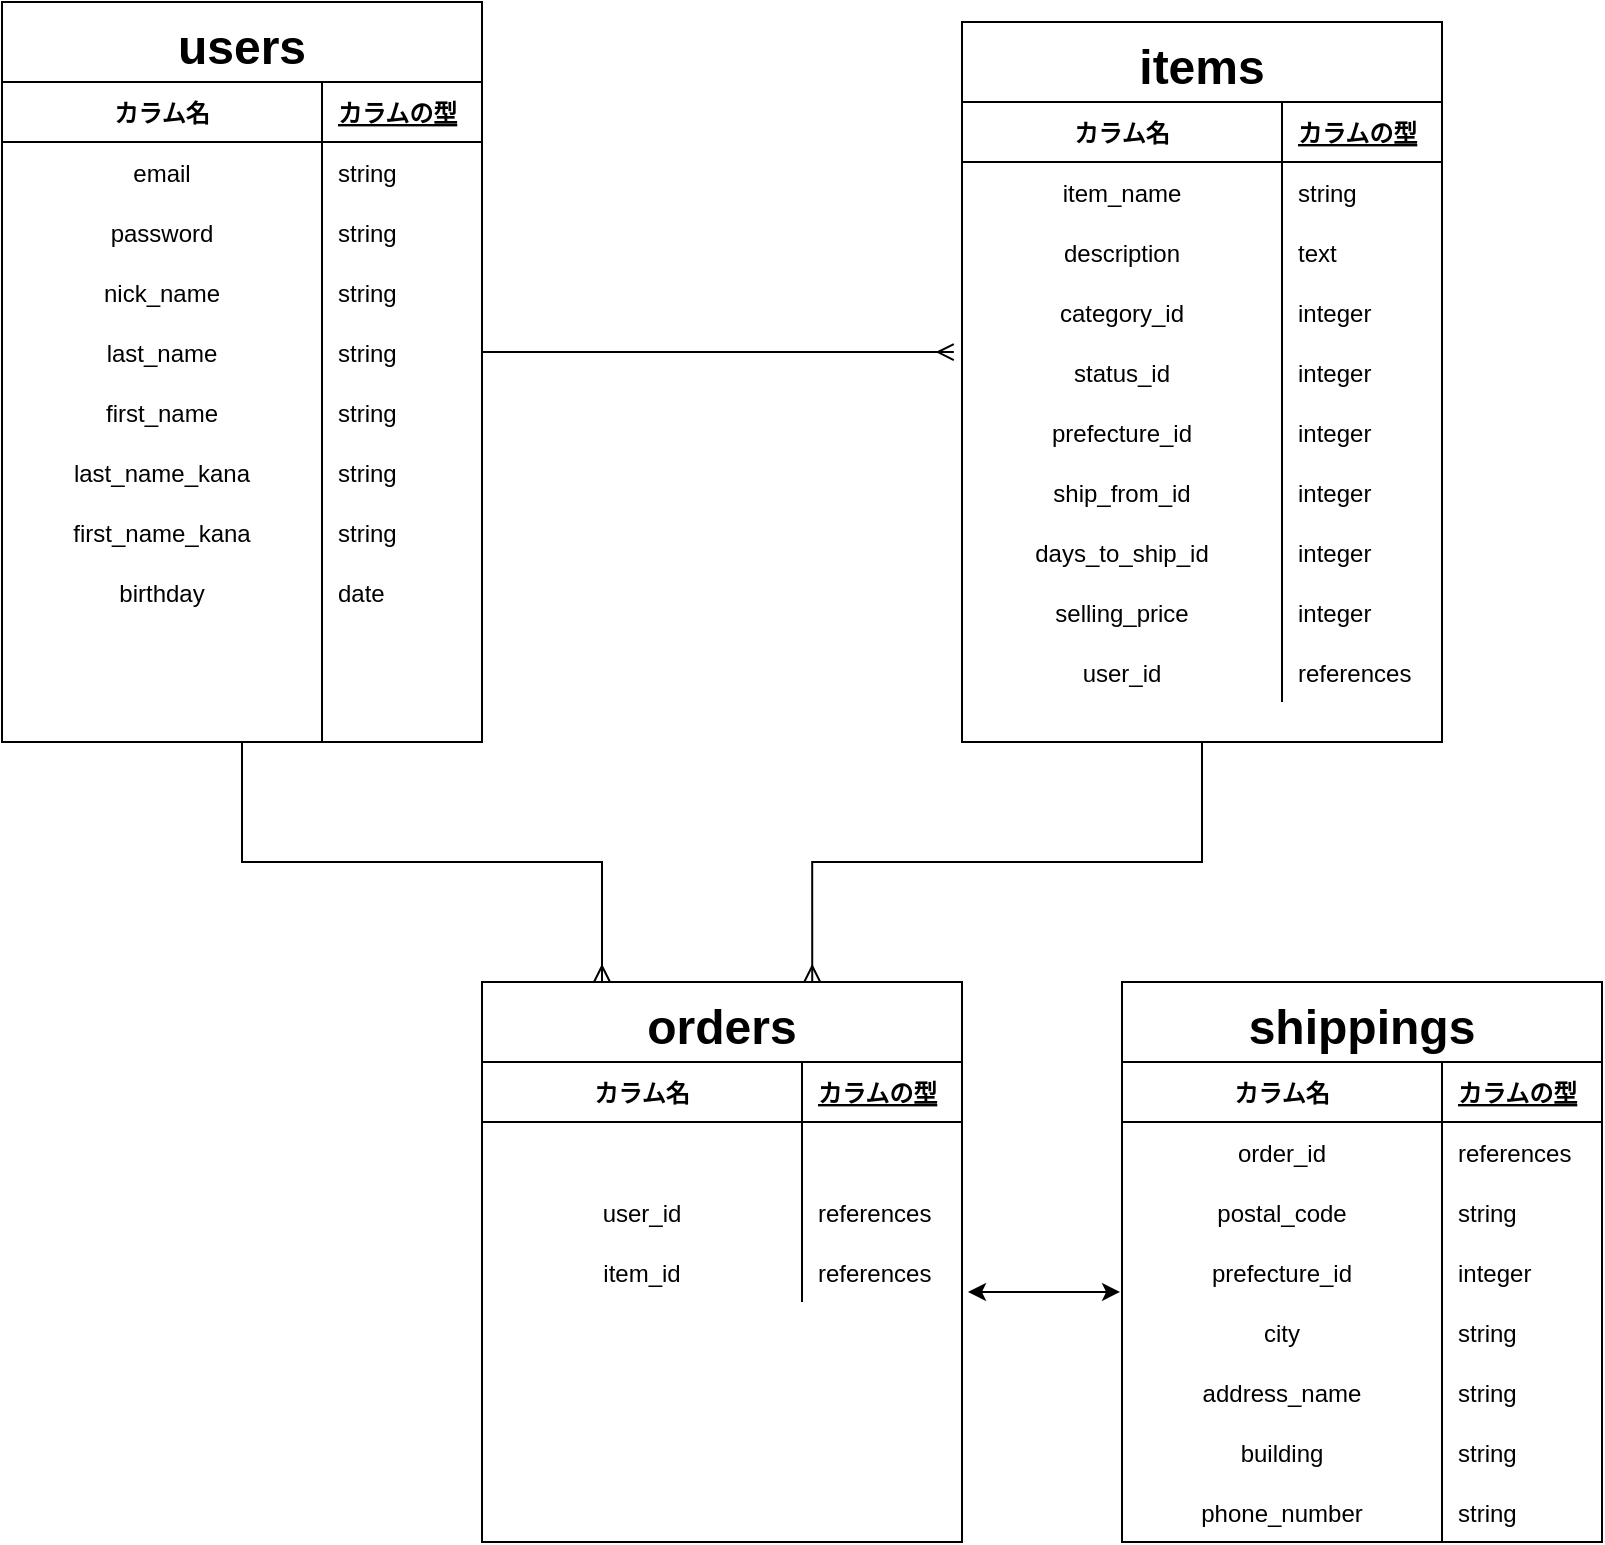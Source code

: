 <mxfile>
    <diagram id="4H3-yCGrVs2Pjbda1haj" name="ページ1">
        <mxGraphModel dx="1041" dy="475" grid="1" gridSize="10" guides="1" tooltips="1" connect="1" arrows="1" fold="1" page="1" pageScale="1" pageWidth="827" pageHeight="1169" math="0" shadow="0">
            <root>
                <mxCell id="0"/>
                <mxCell id="1" parent="0"/>
                <mxCell id="O8TZb7azCqo_9Y2NurCA-126" style="edgeStyle=orthogonalEdgeStyle;rounded=0;orthogonalLoop=1;jettySize=auto;html=1;entryX=0.25;entryY=0;entryDx=0;entryDy=0;startArrow=none;startFill=0;endArrow=ERmany;endFill=0;fontSize=24;" edge="1" parent="1" source="2" target="41">
                    <mxGeometry relative="1" as="geometry"/>
                </mxCell>
                <mxCell id="2" value="users" style="shape=table;startSize=40;container=1;collapsible=1;childLayout=tableLayout;fixedRows=1;rowLines=0;fontStyle=1;align=center;resizeLast=1;fontSize=24;" vertex="1" parent="1">
                    <mxGeometry x="-800" y="30" width="240" height="370" as="geometry"/>
                </mxCell>
                <mxCell id="3" value="" style="shape=partialRectangle;collapsible=0;dropTarget=0;pointerEvents=0;fillColor=none;top=0;left=0;bottom=1;right=0;points=[[0,0.5],[1,0.5]];portConstraint=eastwest;" vertex="1" parent="2">
                    <mxGeometry y="40" width="240" height="30" as="geometry"/>
                </mxCell>
                <mxCell id="4" value="カラム名" style="shape=partialRectangle;connectable=0;fillColor=none;top=0;left=0;bottom=0;right=0;fontStyle=1;overflow=hidden;" vertex="1" parent="3">
                    <mxGeometry width="160" height="30" as="geometry"/>
                </mxCell>
                <mxCell id="5" value="カラムの型" style="shape=partialRectangle;connectable=0;fillColor=none;top=0;left=0;bottom=0;right=0;align=left;spacingLeft=6;fontStyle=5;overflow=hidden;" vertex="1" parent="3">
                    <mxGeometry x="160" width="80" height="30" as="geometry"/>
                </mxCell>
                <mxCell id="6" value="" style="shape=partialRectangle;collapsible=0;dropTarget=0;pointerEvents=0;fillColor=none;top=0;left=0;bottom=0;right=0;points=[[0,0.5],[1,0.5]];portConstraint=eastwest;" vertex="1" parent="2">
                    <mxGeometry y="70" width="240" height="30" as="geometry"/>
                </mxCell>
                <mxCell id="7" value="email" style="shape=partialRectangle;connectable=0;fillColor=none;top=0;left=0;bottom=0;right=0;editable=1;overflow=hidden;" vertex="1" parent="6">
                    <mxGeometry width="160" height="30" as="geometry"/>
                </mxCell>
                <mxCell id="8" value="string" style="shape=partialRectangle;connectable=0;fillColor=none;top=0;left=0;bottom=0;right=0;align=left;spacingLeft=6;overflow=hidden;" vertex="1" parent="6">
                    <mxGeometry x="160" width="80" height="30" as="geometry"/>
                </mxCell>
                <mxCell id="9" value="" style="shape=partialRectangle;collapsible=0;dropTarget=0;pointerEvents=0;fillColor=none;top=0;left=0;bottom=0;right=0;points=[[0,0.5],[1,0.5]];portConstraint=eastwest;" vertex="1" parent="2">
                    <mxGeometry y="100" width="240" height="30" as="geometry"/>
                </mxCell>
                <mxCell id="10" value="password" style="shape=partialRectangle;connectable=0;fillColor=none;top=0;left=0;bottom=0;right=0;editable=1;overflow=hidden;" vertex="1" parent="9">
                    <mxGeometry width="160" height="30" as="geometry"/>
                </mxCell>
                <mxCell id="11" value="string" style="shape=partialRectangle;connectable=0;fillColor=none;top=0;left=0;bottom=0;right=0;align=left;spacingLeft=6;overflow=hidden;" vertex="1" parent="9">
                    <mxGeometry x="160" width="80" height="30" as="geometry"/>
                </mxCell>
                <mxCell id="12" value="" style="shape=partialRectangle;collapsible=0;dropTarget=0;pointerEvents=0;fillColor=none;top=0;left=0;bottom=0;right=0;points=[[0,0.5],[1,0.5]];portConstraint=eastwest;" vertex="1" parent="2">
                    <mxGeometry y="130" width="240" height="30" as="geometry"/>
                </mxCell>
                <mxCell id="13" value="nick_name" style="shape=partialRectangle;connectable=0;fillColor=none;top=0;left=0;bottom=0;right=0;editable=1;overflow=hidden;" vertex="1" parent="12">
                    <mxGeometry width="160" height="30" as="geometry"/>
                </mxCell>
                <mxCell id="14" value="string" style="shape=partialRectangle;connectable=0;fillColor=none;top=0;left=0;bottom=0;right=0;align=left;spacingLeft=6;overflow=hidden;" vertex="1" parent="12">
                    <mxGeometry x="160" width="80" height="30" as="geometry"/>
                </mxCell>
                <mxCell id="O8TZb7azCqo_9Y2NurCA-56" style="shape=partialRectangle;collapsible=0;dropTarget=0;pointerEvents=0;fillColor=none;top=0;left=0;bottom=0;right=0;points=[[0,0.5],[1,0.5]];portConstraint=eastwest;" vertex="1" parent="2">
                    <mxGeometry y="160" width="240" height="30" as="geometry"/>
                </mxCell>
                <mxCell id="O8TZb7azCqo_9Y2NurCA-57" value="last_name" style="shape=partialRectangle;connectable=0;fillColor=none;top=0;left=0;bottom=0;right=0;editable=1;overflow=hidden;" vertex="1" parent="O8TZb7azCqo_9Y2NurCA-56">
                    <mxGeometry width="160" height="30" as="geometry"/>
                </mxCell>
                <mxCell id="O8TZb7azCqo_9Y2NurCA-58" value="string" style="shape=partialRectangle;connectable=0;fillColor=none;top=0;left=0;bottom=0;right=0;align=left;spacingLeft=6;overflow=hidden;" vertex="1" parent="O8TZb7azCqo_9Y2NurCA-56">
                    <mxGeometry x="160" width="80" height="30" as="geometry"/>
                </mxCell>
                <mxCell id="O8TZb7azCqo_9Y2NurCA-68" style="shape=partialRectangle;collapsible=0;dropTarget=0;pointerEvents=0;fillColor=none;top=0;left=0;bottom=0;right=0;points=[[0,0.5],[1,0.5]];portConstraint=eastwest;" vertex="1" parent="2">
                    <mxGeometry y="190" width="240" height="30" as="geometry"/>
                </mxCell>
                <mxCell id="O8TZb7azCqo_9Y2NurCA-69" value="first_name" style="shape=partialRectangle;connectable=0;fillColor=none;top=0;left=0;bottom=0;right=0;editable=1;overflow=hidden;" vertex="1" parent="O8TZb7azCqo_9Y2NurCA-68">
                    <mxGeometry width="160" height="30" as="geometry"/>
                </mxCell>
                <mxCell id="O8TZb7azCqo_9Y2NurCA-70" value="string" style="shape=partialRectangle;connectable=0;fillColor=none;top=0;left=0;bottom=0;right=0;align=left;spacingLeft=6;overflow=hidden;" vertex="1" parent="O8TZb7azCqo_9Y2NurCA-68">
                    <mxGeometry x="160" width="80" height="30" as="geometry"/>
                </mxCell>
                <mxCell id="O8TZb7azCqo_9Y2NurCA-65" style="shape=partialRectangle;collapsible=0;dropTarget=0;pointerEvents=0;fillColor=none;top=0;left=0;bottom=0;right=0;points=[[0,0.5],[1,0.5]];portConstraint=eastwest;" vertex="1" parent="2">
                    <mxGeometry y="220" width="240" height="30" as="geometry"/>
                </mxCell>
                <mxCell id="O8TZb7azCqo_9Y2NurCA-66" value="last_name_kana" style="shape=partialRectangle;connectable=0;fillColor=none;top=0;left=0;bottom=0;right=0;editable=1;overflow=hidden;" vertex="1" parent="O8TZb7azCqo_9Y2NurCA-65">
                    <mxGeometry width="160" height="30" as="geometry"/>
                </mxCell>
                <mxCell id="O8TZb7azCqo_9Y2NurCA-67" value="string" style="shape=partialRectangle;connectable=0;fillColor=none;top=0;left=0;bottom=0;right=0;align=left;spacingLeft=6;overflow=hidden;" vertex="1" parent="O8TZb7azCqo_9Y2NurCA-65">
                    <mxGeometry x="160" width="80" height="30" as="geometry"/>
                </mxCell>
                <mxCell id="O8TZb7azCqo_9Y2NurCA-62" style="shape=partialRectangle;collapsible=0;dropTarget=0;pointerEvents=0;fillColor=none;top=0;left=0;bottom=0;right=0;points=[[0,0.5],[1,0.5]];portConstraint=eastwest;" vertex="1" parent="2">
                    <mxGeometry y="250" width="240" height="30" as="geometry"/>
                </mxCell>
                <mxCell id="O8TZb7azCqo_9Y2NurCA-63" value="first_name_kana" style="shape=partialRectangle;connectable=0;fillColor=none;top=0;left=0;bottom=0;right=0;editable=1;overflow=hidden;" vertex="1" parent="O8TZb7azCqo_9Y2NurCA-62">
                    <mxGeometry width="160" height="30" as="geometry"/>
                </mxCell>
                <mxCell id="O8TZb7azCqo_9Y2NurCA-64" value="string" style="shape=partialRectangle;connectable=0;fillColor=none;top=0;left=0;bottom=0;right=0;align=left;spacingLeft=6;overflow=hidden;" vertex="1" parent="O8TZb7azCqo_9Y2NurCA-62">
                    <mxGeometry x="160" width="80" height="30" as="geometry"/>
                </mxCell>
                <mxCell id="O8TZb7azCqo_9Y2NurCA-59" style="shape=partialRectangle;collapsible=0;dropTarget=0;pointerEvents=0;fillColor=none;top=0;left=0;bottom=0;right=0;points=[[0,0.5],[1,0.5]];portConstraint=eastwest;" vertex="1" parent="2">
                    <mxGeometry y="280" width="240" height="30" as="geometry"/>
                </mxCell>
                <mxCell id="O8TZb7azCqo_9Y2NurCA-60" value="birthday" style="shape=partialRectangle;connectable=0;fillColor=none;top=0;left=0;bottom=0;right=0;editable=1;overflow=hidden;" vertex="1" parent="O8TZb7azCqo_9Y2NurCA-59">
                    <mxGeometry width="160" height="30" as="geometry"/>
                </mxCell>
                <mxCell id="O8TZb7azCqo_9Y2NurCA-61" value="date" style="shape=partialRectangle;connectable=0;fillColor=none;top=0;left=0;bottom=0;right=0;align=left;spacingLeft=6;overflow=hidden;" vertex="1" parent="O8TZb7azCqo_9Y2NurCA-59">
                    <mxGeometry x="160" width="80" height="30" as="geometry"/>
                </mxCell>
                <mxCell id="O8TZb7azCqo_9Y2NurCA-71" style="shape=partialRectangle;collapsible=0;dropTarget=0;pointerEvents=0;fillColor=none;top=0;left=0;bottom=0;right=0;points=[[0,0.5],[1,0.5]];portConstraint=eastwest;" vertex="1" parent="2">
                    <mxGeometry y="310" width="240" height="30" as="geometry"/>
                </mxCell>
                <mxCell id="O8TZb7azCqo_9Y2NurCA-72" value="" style="shape=partialRectangle;connectable=0;fillColor=none;top=0;left=0;bottom=0;right=0;editable=1;overflow=hidden;" vertex="1" parent="O8TZb7azCqo_9Y2NurCA-71">
                    <mxGeometry width="160" height="30" as="geometry"/>
                </mxCell>
                <mxCell id="O8TZb7azCqo_9Y2NurCA-73" value="" style="shape=partialRectangle;connectable=0;fillColor=none;top=0;left=0;bottom=0;right=0;align=left;spacingLeft=6;overflow=hidden;" vertex="1" parent="O8TZb7azCqo_9Y2NurCA-71">
                    <mxGeometry x="160" width="80" height="30" as="geometry"/>
                </mxCell>
                <mxCell id="O8TZb7azCqo_9Y2NurCA-74" style="shape=partialRectangle;collapsible=0;dropTarget=0;pointerEvents=0;fillColor=none;top=0;left=0;bottom=0;right=0;points=[[0,0.5],[1,0.5]];portConstraint=eastwest;" vertex="1" parent="2">
                    <mxGeometry y="340" width="240" height="30" as="geometry"/>
                </mxCell>
                <mxCell id="O8TZb7azCqo_9Y2NurCA-75" value="" style="shape=partialRectangle;connectable=0;fillColor=none;top=0;left=0;bottom=0;right=0;editable=1;overflow=hidden;" vertex="1" parent="O8TZb7azCqo_9Y2NurCA-74">
                    <mxGeometry width="160" height="30" as="geometry"/>
                </mxCell>
                <mxCell id="O8TZb7azCqo_9Y2NurCA-76" value="" style="shape=partialRectangle;connectable=0;fillColor=none;top=0;left=0;bottom=0;right=0;align=left;spacingLeft=6;overflow=hidden;" vertex="1" parent="O8TZb7azCqo_9Y2NurCA-74">
                    <mxGeometry x="160" width="80" height="30" as="geometry"/>
                </mxCell>
                <mxCell id="O8TZb7azCqo_9Y2NurCA-125" style="edgeStyle=orthogonalEdgeStyle;rounded=0;orthogonalLoop=1;jettySize=auto;html=1;startArrow=none;startFill=0;endArrow=ERmany;endFill=0;fontSize=24;entryX=0.688;entryY=0;entryDx=0;entryDy=0;entryPerimeter=0;" edge="1" parent="1" source="15" target="41">
                    <mxGeometry relative="1" as="geometry">
                        <mxPoint x="-395" y="510" as="targetPoint"/>
                        <Array as="points">
                            <mxPoint x="-200" y="460"/>
                            <mxPoint x="-395" y="460"/>
                        </Array>
                    </mxGeometry>
                </mxCell>
                <mxCell id="15" value="items" style="shape=table;startSize=40;container=1;collapsible=1;childLayout=tableLayout;fixedRows=1;rowLines=0;fontStyle=1;align=center;resizeLast=1;fontSize=24;" vertex="1" parent="1">
                    <mxGeometry x="-320" y="40" width="240" height="360" as="geometry"/>
                </mxCell>
                <mxCell id="16" value="" style="shape=partialRectangle;collapsible=0;dropTarget=0;pointerEvents=0;fillColor=none;top=0;left=0;bottom=1;right=0;points=[[0,0.5],[1,0.5]];portConstraint=eastwest;" vertex="1" parent="15">
                    <mxGeometry y="40" width="240" height="30" as="geometry"/>
                </mxCell>
                <mxCell id="17" value="カラム名" style="shape=partialRectangle;connectable=0;fillColor=none;top=0;left=0;bottom=0;right=0;fontStyle=1;overflow=hidden;" vertex="1" parent="16">
                    <mxGeometry width="160" height="30" as="geometry"/>
                </mxCell>
                <mxCell id="18" value="カラムの型" style="shape=partialRectangle;connectable=0;fillColor=none;top=0;left=0;bottom=0;right=0;align=left;spacingLeft=6;fontStyle=5;overflow=hidden;" vertex="1" parent="16">
                    <mxGeometry x="160" width="80" height="30" as="geometry"/>
                </mxCell>
                <mxCell id="19" value="" style="shape=partialRectangle;collapsible=0;dropTarget=0;pointerEvents=0;fillColor=none;top=0;left=0;bottom=0;right=0;points=[[0,0.5],[1,0.5]];portConstraint=eastwest;" vertex="1" parent="15">
                    <mxGeometry y="70" width="240" height="30" as="geometry"/>
                </mxCell>
                <mxCell id="20" value="item_name" style="shape=partialRectangle;connectable=0;fillColor=none;top=0;left=0;bottom=0;right=0;editable=1;overflow=hidden;" vertex="1" parent="19">
                    <mxGeometry width="160" height="30" as="geometry"/>
                </mxCell>
                <mxCell id="21" value="string" style="shape=partialRectangle;connectable=0;fillColor=none;top=0;left=0;bottom=0;right=0;align=left;spacingLeft=6;overflow=hidden;" vertex="1" parent="19">
                    <mxGeometry x="160" width="80" height="30" as="geometry"/>
                </mxCell>
                <mxCell id="22" value="" style="shape=partialRectangle;collapsible=0;dropTarget=0;pointerEvents=0;fillColor=none;top=0;left=0;bottom=0;right=0;points=[[0,0.5],[1,0.5]];portConstraint=eastwest;" vertex="1" parent="15">
                    <mxGeometry y="100" width="240" height="30" as="geometry"/>
                </mxCell>
                <mxCell id="23" value="description" style="shape=partialRectangle;connectable=0;fillColor=none;top=0;left=0;bottom=0;right=0;editable=1;overflow=hidden;" vertex="1" parent="22">
                    <mxGeometry width="160" height="30" as="geometry"/>
                </mxCell>
                <mxCell id="24" value="text" style="shape=partialRectangle;connectable=0;fillColor=none;top=0;left=0;bottom=0;right=0;align=left;spacingLeft=6;overflow=hidden;" vertex="1" parent="22">
                    <mxGeometry x="160" width="80" height="30" as="geometry"/>
                </mxCell>
                <mxCell id="25" value="" style="shape=partialRectangle;collapsible=0;dropTarget=0;pointerEvents=0;fillColor=none;top=0;left=0;bottom=0;right=0;points=[[0,0.5],[1,0.5]];portConstraint=eastwest;" vertex="1" parent="15">
                    <mxGeometry y="130" width="240" height="30" as="geometry"/>
                </mxCell>
                <mxCell id="26" value="category_id" style="shape=partialRectangle;connectable=0;fillColor=none;top=0;left=0;bottom=0;right=0;editable=1;overflow=hidden;" vertex="1" parent="25">
                    <mxGeometry width="160" height="30" as="geometry"/>
                </mxCell>
                <mxCell id="27" value="integer" style="shape=partialRectangle;connectable=0;fillColor=none;top=0;left=0;bottom=0;right=0;align=left;spacingLeft=6;overflow=hidden;" vertex="1" parent="25">
                    <mxGeometry x="160" width="80" height="30" as="geometry"/>
                </mxCell>
                <mxCell id="O8TZb7azCqo_9Y2NurCA-89" style="shape=partialRectangle;collapsible=0;dropTarget=0;pointerEvents=0;fillColor=none;top=0;left=0;bottom=0;right=0;points=[[0,0.5],[1,0.5]];portConstraint=eastwest;" vertex="1" parent="15">
                    <mxGeometry y="160" width="240" height="30" as="geometry"/>
                </mxCell>
                <mxCell id="O8TZb7azCqo_9Y2NurCA-90" value="status_id" style="shape=partialRectangle;connectable=0;fillColor=none;top=0;left=0;bottom=0;right=0;editable=1;overflow=hidden;" vertex="1" parent="O8TZb7azCqo_9Y2NurCA-89">
                    <mxGeometry width="160" height="30" as="geometry"/>
                </mxCell>
                <mxCell id="O8TZb7azCqo_9Y2NurCA-91" value="integer" style="shape=partialRectangle;connectable=0;fillColor=none;top=0;left=0;bottom=0;right=0;align=left;spacingLeft=6;overflow=hidden;" vertex="1" parent="O8TZb7azCqo_9Y2NurCA-89">
                    <mxGeometry x="160" width="80" height="30" as="geometry"/>
                </mxCell>
                <mxCell id="O8TZb7azCqo_9Y2NurCA-92" style="shape=partialRectangle;collapsible=0;dropTarget=0;pointerEvents=0;fillColor=none;top=0;left=0;bottom=0;right=0;points=[[0,0.5],[1,0.5]];portConstraint=eastwest;" vertex="1" parent="15">
                    <mxGeometry y="190" width="240" height="30" as="geometry"/>
                </mxCell>
                <mxCell id="O8TZb7azCqo_9Y2NurCA-93" value="prefecture_id" style="shape=partialRectangle;connectable=0;fillColor=none;top=0;left=0;bottom=0;right=0;editable=1;overflow=hidden;" vertex="1" parent="O8TZb7azCqo_9Y2NurCA-92">
                    <mxGeometry width="160" height="30" as="geometry"/>
                </mxCell>
                <mxCell id="O8TZb7azCqo_9Y2NurCA-94" value="integer" style="shape=partialRectangle;connectable=0;fillColor=none;top=0;left=0;bottom=0;right=0;align=left;spacingLeft=6;overflow=hidden;" vertex="1" parent="O8TZb7azCqo_9Y2NurCA-92">
                    <mxGeometry x="160" width="80" height="30" as="geometry"/>
                </mxCell>
                <mxCell id="O8TZb7azCqo_9Y2NurCA-95" style="shape=partialRectangle;collapsible=0;dropTarget=0;pointerEvents=0;fillColor=none;top=0;left=0;bottom=0;right=0;points=[[0,0.5],[1,0.5]];portConstraint=eastwest;" vertex="1" parent="15">
                    <mxGeometry y="220" width="240" height="30" as="geometry"/>
                </mxCell>
                <mxCell id="O8TZb7azCqo_9Y2NurCA-96" value="ship_from_id" style="shape=partialRectangle;connectable=0;fillColor=none;top=0;left=0;bottom=0;right=0;editable=1;overflow=hidden;" vertex="1" parent="O8TZb7azCqo_9Y2NurCA-95">
                    <mxGeometry width="160" height="30" as="geometry"/>
                </mxCell>
                <mxCell id="O8TZb7azCqo_9Y2NurCA-97" value="integer" style="shape=partialRectangle;connectable=0;fillColor=none;top=0;left=0;bottom=0;right=0;align=left;spacingLeft=6;overflow=hidden;" vertex="1" parent="O8TZb7azCqo_9Y2NurCA-95">
                    <mxGeometry x="160" width="80" height="30" as="geometry"/>
                </mxCell>
                <mxCell id="O8TZb7azCqo_9Y2NurCA-98" style="shape=partialRectangle;collapsible=0;dropTarget=0;pointerEvents=0;fillColor=none;top=0;left=0;bottom=0;right=0;points=[[0,0.5],[1,0.5]];portConstraint=eastwest;" vertex="1" parent="15">
                    <mxGeometry y="250" width="240" height="30" as="geometry"/>
                </mxCell>
                <mxCell id="O8TZb7azCqo_9Y2NurCA-99" value="days_to_ship_id" style="shape=partialRectangle;connectable=0;fillColor=none;top=0;left=0;bottom=0;right=0;editable=1;overflow=hidden;" vertex="1" parent="O8TZb7azCqo_9Y2NurCA-98">
                    <mxGeometry width="160" height="30" as="geometry"/>
                </mxCell>
                <mxCell id="O8TZb7azCqo_9Y2NurCA-100" value="integer" style="shape=partialRectangle;connectable=0;fillColor=none;top=0;left=0;bottom=0;right=0;align=left;spacingLeft=6;overflow=hidden;" vertex="1" parent="O8TZb7azCqo_9Y2NurCA-98">
                    <mxGeometry x="160" width="80" height="30" as="geometry"/>
                </mxCell>
                <mxCell id="O8TZb7azCqo_9Y2NurCA-104" style="shape=partialRectangle;collapsible=0;dropTarget=0;pointerEvents=0;fillColor=none;top=0;left=0;bottom=0;right=0;points=[[0,0.5],[1,0.5]];portConstraint=eastwest;" vertex="1" parent="15">
                    <mxGeometry y="280" width="240" height="30" as="geometry"/>
                </mxCell>
                <mxCell id="O8TZb7azCqo_9Y2NurCA-105" value="selling_price" style="shape=partialRectangle;connectable=0;fillColor=none;top=0;left=0;bottom=0;right=0;editable=1;overflow=hidden;" vertex="1" parent="O8TZb7azCqo_9Y2NurCA-104">
                    <mxGeometry width="160" height="30" as="geometry"/>
                </mxCell>
                <mxCell id="O8TZb7azCqo_9Y2NurCA-106" value="integer" style="shape=partialRectangle;connectable=0;fillColor=none;top=0;left=0;bottom=0;right=0;align=left;spacingLeft=6;overflow=hidden;" vertex="1" parent="O8TZb7azCqo_9Y2NurCA-104">
                    <mxGeometry x="160" width="80" height="30" as="geometry"/>
                </mxCell>
                <mxCell id="O8TZb7azCqo_9Y2NurCA-107" style="shape=partialRectangle;collapsible=0;dropTarget=0;pointerEvents=0;fillColor=none;top=0;left=0;bottom=0;right=0;points=[[0,0.5],[1,0.5]];portConstraint=eastwest;" vertex="1" parent="15">
                    <mxGeometry y="310" width="240" height="30" as="geometry"/>
                </mxCell>
                <mxCell id="O8TZb7azCqo_9Y2NurCA-108" value="user_id" style="shape=partialRectangle;connectable=0;fillColor=none;top=0;left=0;bottom=0;right=0;editable=1;overflow=hidden;" vertex="1" parent="O8TZb7azCqo_9Y2NurCA-107">
                    <mxGeometry width="160" height="30" as="geometry"/>
                </mxCell>
                <mxCell id="O8TZb7azCqo_9Y2NurCA-109" value="references" style="shape=partialRectangle;connectable=0;fillColor=none;top=0;left=0;bottom=0;right=0;align=left;spacingLeft=6;overflow=hidden;" vertex="1" parent="O8TZb7azCqo_9Y2NurCA-107">
                    <mxGeometry x="160" width="80" height="30" as="geometry"/>
                </mxCell>
                <mxCell id="28" value="shippings" style="shape=table;startSize=40;container=1;collapsible=1;childLayout=tableLayout;fixedRows=1;rowLines=0;fontStyle=1;align=center;resizeLast=1;fontSize=24;" vertex="1" parent="1">
                    <mxGeometry x="-240" y="520" width="240" height="280" as="geometry"/>
                </mxCell>
                <mxCell id="29" value="" style="shape=partialRectangle;collapsible=0;dropTarget=0;pointerEvents=0;fillColor=none;top=0;left=0;bottom=1;right=0;points=[[0,0.5],[1,0.5]];portConstraint=eastwest;" vertex="1" parent="28">
                    <mxGeometry y="40" width="240" height="30" as="geometry"/>
                </mxCell>
                <mxCell id="30" value="カラム名" style="shape=partialRectangle;connectable=0;fillColor=none;top=0;left=0;bottom=0;right=0;fontStyle=1;overflow=hidden;" vertex="1" parent="29">
                    <mxGeometry width="160" height="30" as="geometry"/>
                </mxCell>
                <mxCell id="31" value="カラムの型" style="shape=partialRectangle;connectable=0;fillColor=none;top=0;left=0;bottom=0;right=0;align=left;spacingLeft=6;fontStyle=5;overflow=hidden;" vertex="1" parent="29">
                    <mxGeometry x="160" width="80" height="30" as="geometry"/>
                </mxCell>
                <mxCell id="32" value="" style="shape=partialRectangle;collapsible=0;dropTarget=0;pointerEvents=0;fillColor=none;top=0;left=0;bottom=0;right=0;points=[[0,0.5],[1,0.5]];portConstraint=eastwest;" vertex="1" parent="28">
                    <mxGeometry y="70" width="240" height="30" as="geometry"/>
                </mxCell>
                <mxCell id="33" value="order_id" style="shape=partialRectangle;connectable=0;fillColor=none;top=0;left=0;bottom=0;right=0;editable=1;overflow=hidden;" vertex="1" parent="32">
                    <mxGeometry width="160" height="30" as="geometry"/>
                </mxCell>
                <mxCell id="34" value="references" style="shape=partialRectangle;connectable=0;fillColor=none;top=0;left=0;bottom=0;right=0;align=left;spacingLeft=6;overflow=hidden;" vertex="1" parent="32">
                    <mxGeometry x="160" width="80" height="30" as="geometry"/>
                </mxCell>
                <mxCell id="35" value="" style="shape=partialRectangle;collapsible=0;dropTarget=0;pointerEvents=0;fillColor=none;top=0;left=0;bottom=0;right=0;points=[[0,0.5],[1,0.5]];portConstraint=eastwest;" vertex="1" parent="28">
                    <mxGeometry y="100" width="240" height="30" as="geometry"/>
                </mxCell>
                <mxCell id="36" value="postal_code" style="shape=partialRectangle;connectable=0;fillColor=none;top=0;left=0;bottom=0;right=0;editable=1;overflow=hidden;" vertex="1" parent="35">
                    <mxGeometry width="160" height="30" as="geometry"/>
                </mxCell>
                <mxCell id="37" value="string" style="shape=partialRectangle;connectable=0;fillColor=none;top=0;left=0;bottom=0;right=0;align=left;spacingLeft=6;overflow=hidden;" vertex="1" parent="35">
                    <mxGeometry x="160" width="80" height="30" as="geometry"/>
                </mxCell>
                <mxCell id="38" value="" style="shape=partialRectangle;collapsible=0;dropTarget=0;pointerEvents=0;fillColor=none;top=0;left=0;bottom=0;right=0;points=[[0,0.5],[1,0.5]];portConstraint=eastwest;" vertex="1" parent="28">
                    <mxGeometry y="130" width="240" height="30" as="geometry"/>
                </mxCell>
                <mxCell id="39" value="prefecture_id" style="shape=partialRectangle;connectable=0;fillColor=none;top=0;left=0;bottom=0;right=0;editable=1;overflow=hidden;" vertex="1" parent="38">
                    <mxGeometry width="160" height="30" as="geometry"/>
                </mxCell>
                <mxCell id="40" value="integer" style="shape=partialRectangle;connectable=0;fillColor=none;top=0;left=0;bottom=0;right=0;align=left;spacingLeft=6;overflow=hidden;" vertex="1" parent="38">
                    <mxGeometry x="160" width="80" height="30" as="geometry"/>
                </mxCell>
                <mxCell id="O8TZb7azCqo_9Y2NurCA-113" style="shape=partialRectangle;collapsible=0;dropTarget=0;pointerEvents=0;fillColor=none;top=0;left=0;bottom=0;right=0;points=[[0,0.5],[1,0.5]];portConstraint=eastwest;" vertex="1" parent="28">
                    <mxGeometry y="160" width="240" height="30" as="geometry"/>
                </mxCell>
                <mxCell id="O8TZb7azCqo_9Y2NurCA-114" value="city" style="shape=partialRectangle;connectable=0;fillColor=none;top=0;left=0;bottom=0;right=0;editable=1;overflow=hidden;" vertex="1" parent="O8TZb7azCqo_9Y2NurCA-113">
                    <mxGeometry width="160" height="30" as="geometry"/>
                </mxCell>
                <mxCell id="O8TZb7azCqo_9Y2NurCA-115" value="string" style="shape=partialRectangle;connectable=0;fillColor=none;top=0;left=0;bottom=0;right=0;align=left;spacingLeft=6;overflow=hidden;" vertex="1" parent="O8TZb7azCqo_9Y2NurCA-113">
                    <mxGeometry x="160" width="80" height="30" as="geometry"/>
                </mxCell>
                <mxCell id="O8TZb7azCqo_9Y2NurCA-116" style="shape=partialRectangle;collapsible=0;dropTarget=0;pointerEvents=0;fillColor=none;top=0;left=0;bottom=0;right=0;points=[[0,0.5],[1,0.5]];portConstraint=eastwest;" vertex="1" parent="28">
                    <mxGeometry y="190" width="240" height="30" as="geometry"/>
                </mxCell>
                <mxCell id="O8TZb7azCqo_9Y2NurCA-117" value="address_name" style="shape=partialRectangle;connectable=0;fillColor=none;top=0;left=0;bottom=0;right=0;editable=1;overflow=hidden;" vertex="1" parent="O8TZb7azCqo_9Y2NurCA-116">
                    <mxGeometry width="160" height="30" as="geometry"/>
                </mxCell>
                <mxCell id="O8TZb7azCqo_9Y2NurCA-118" value="string" style="shape=partialRectangle;connectable=0;fillColor=none;top=0;left=0;bottom=0;right=0;align=left;spacingLeft=6;overflow=hidden;" vertex="1" parent="O8TZb7azCqo_9Y2NurCA-116">
                    <mxGeometry x="160" width="80" height="30" as="geometry"/>
                </mxCell>
                <mxCell id="O8TZb7azCqo_9Y2NurCA-119" style="shape=partialRectangle;collapsible=0;dropTarget=0;pointerEvents=0;fillColor=none;top=0;left=0;bottom=0;right=0;points=[[0,0.5],[1,0.5]];portConstraint=eastwest;" vertex="1" parent="28">
                    <mxGeometry y="220" width="240" height="30" as="geometry"/>
                </mxCell>
                <mxCell id="O8TZb7azCqo_9Y2NurCA-120" value="building" style="shape=partialRectangle;connectable=0;fillColor=none;top=0;left=0;bottom=0;right=0;editable=1;overflow=hidden;" vertex="1" parent="O8TZb7azCqo_9Y2NurCA-119">
                    <mxGeometry width="160" height="30" as="geometry"/>
                </mxCell>
                <mxCell id="O8TZb7azCqo_9Y2NurCA-121" value="string" style="shape=partialRectangle;connectable=0;fillColor=none;top=0;left=0;bottom=0;right=0;align=left;spacingLeft=6;overflow=hidden;" vertex="1" parent="O8TZb7azCqo_9Y2NurCA-119">
                    <mxGeometry x="160" width="80" height="30" as="geometry"/>
                </mxCell>
                <mxCell id="O8TZb7azCqo_9Y2NurCA-122" style="shape=partialRectangle;collapsible=0;dropTarget=0;pointerEvents=0;fillColor=none;top=0;left=0;bottom=0;right=0;points=[[0,0.5],[1,0.5]];portConstraint=eastwest;" vertex="1" parent="28">
                    <mxGeometry y="250" width="240" height="30" as="geometry"/>
                </mxCell>
                <mxCell id="O8TZb7azCqo_9Y2NurCA-123" value="phone_number" style="shape=partialRectangle;connectable=0;fillColor=none;top=0;left=0;bottom=0;right=0;editable=1;overflow=hidden;" vertex="1" parent="O8TZb7azCqo_9Y2NurCA-122">
                    <mxGeometry width="160" height="30" as="geometry"/>
                </mxCell>
                <mxCell id="O8TZb7azCqo_9Y2NurCA-124" value="string" style="shape=partialRectangle;connectable=0;fillColor=none;top=0;left=0;bottom=0;right=0;align=left;spacingLeft=6;overflow=hidden;" vertex="1" parent="O8TZb7azCqo_9Y2NurCA-122">
                    <mxGeometry x="160" width="80" height="30" as="geometry"/>
                </mxCell>
                <mxCell id="O8TZb7azCqo_9Y2NurCA-110" style="rounded=0;orthogonalLoop=1;jettySize=auto;html=1;exitX=0;exitY=0.5;exitDx=0;exitDy=0;entryX=0;entryY=0.5;entryDx=0;entryDy=0;fontSize=24;endArrow=classic;endFill=1;" edge="1" parent="28" source="35" target="35">
                    <mxGeometry relative="1" as="geometry"/>
                </mxCell>
                <mxCell id="41" value="orders" style="shape=table;startSize=40;container=1;collapsible=1;childLayout=tableLayout;fixedRows=1;rowLines=0;fontStyle=1;align=center;resizeLast=1;fontSize=24;" vertex="1" parent="1">
                    <mxGeometry x="-560" y="520" width="240" height="280" as="geometry"/>
                </mxCell>
                <mxCell id="42" value="" style="shape=partialRectangle;collapsible=0;dropTarget=0;pointerEvents=0;fillColor=none;top=0;left=0;bottom=1;right=0;points=[[0,0.5],[1,0.5]];portConstraint=eastwest;" vertex="1" parent="41">
                    <mxGeometry y="40" width="240" height="30" as="geometry"/>
                </mxCell>
                <mxCell id="43" value="カラム名" style="shape=partialRectangle;connectable=0;fillColor=none;top=0;left=0;bottom=0;right=0;fontStyle=1;overflow=hidden;" vertex="1" parent="42">
                    <mxGeometry width="160" height="30" as="geometry"/>
                </mxCell>
                <mxCell id="44" value="カラムの型" style="shape=partialRectangle;connectable=0;fillColor=none;top=0;left=0;bottom=0;right=0;align=left;spacingLeft=6;fontStyle=5;overflow=hidden;" vertex="1" parent="42">
                    <mxGeometry x="160" width="80" height="30" as="geometry"/>
                </mxCell>
                <mxCell id="45" value="" style="shape=partialRectangle;collapsible=0;dropTarget=0;pointerEvents=0;fillColor=none;top=0;left=0;bottom=0;right=0;points=[[0,0.5],[1,0.5]];portConstraint=eastwest;" vertex="1" parent="41">
                    <mxGeometry y="70" width="240" height="30" as="geometry"/>
                </mxCell>
                <mxCell id="46" value="" style="shape=partialRectangle;connectable=0;fillColor=none;top=0;left=0;bottom=0;right=0;editable=1;overflow=hidden;" vertex="1" parent="45">
                    <mxGeometry width="160" height="30" as="geometry"/>
                </mxCell>
                <mxCell id="47" value="" style="shape=partialRectangle;connectable=0;fillColor=none;top=0;left=0;bottom=0;right=0;align=left;spacingLeft=6;overflow=hidden;" vertex="1" parent="45">
                    <mxGeometry x="160" width="80" height="30" as="geometry"/>
                </mxCell>
                <mxCell id="48" value="" style="shape=partialRectangle;collapsible=0;dropTarget=0;pointerEvents=0;fillColor=none;top=0;left=0;bottom=0;right=0;points=[[0,0.5],[1,0.5]];portConstraint=eastwest;" vertex="1" parent="41">
                    <mxGeometry y="100" width="240" height="30" as="geometry"/>
                </mxCell>
                <mxCell id="49" value="user_id" style="shape=partialRectangle;connectable=0;fillColor=none;top=0;left=0;bottom=0;right=0;editable=1;overflow=hidden;" vertex="1" parent="48">
                    <mxGeometry width="160" height="30" as="geometry"/>
                </mxCell>
                <mxCell id="50" value="references" style="shape=partialRectangle;connectable=0;fillColor=none;top=0;left=0;bottom=0;right=0;align=left;spacingLeft=6;overflow=hidden;" vertex="1" parent="48">
                    <mxGeometry x="160" width="80" height="30" as="geometry"/>
                </mxCell>
                <mxCell id="51" value="" style="shape=partialRectangle;collapsible=0;dropTarget=0;pointerEvents=0;fillColor=none;top=0;left=0;bottom=0;right=0;points=[[0,0.5],[1,0.5]];portConstraint=eastwest;" vertex="1" parent="41">
                    <mxGeometry y="130" width="240" height="30" as="geometry"/>
                </mxCell>
                <mxCell id="52" value="item_id" style="shape=partialRectangle;connectable=0;fillColor=none;top=0;left=0;bottom=0;right=0;editable=1;overflow=hidden;" vertex="1" parent="51">
                    <mxGeometry width="160" height="30" as="geometry"/>
                </mxCell>
                <mxCell id="53" value="references" style="shape=partialRectangle;connectable=0;fillColor=none;top=0;left=0;bottom=0;right=0;align=left;spacingLeft=6;overflow=hidden;" vertex="1" parent="51">
                    <mxGeometry x="160" width="80" height="30" as="geometry"/>
                </mxCell>
                <mxCell id="O8TZb7azCqo_9Y2NurCA-111" style="edgeStyle=none;rounded=0;orthogonalLoop=1;jettySize=auto;html=1;endArrow=classic;endFill=1;fontSize=24;startArrow=classic;startFill=1;entryX=-0.004;entryY=-0.167;entryDx=0;entryDy=0;entryPerimeter=0;" edge="1" parent="1" target="O8TZb7azCqo_9Y2NurCA-113">
                    <mxGeometry relative="1" as="geometry">
                        <mxPoint x="-317" y="675" as="sourcePoint"/>
                        <mxPoint x="-320" y="674" as="targetPoint"/>
                    </mxGeometry>
                </mxCell>
                <mxCell id="O8TZb7azCqo_9Y2NurCA-112" style="rounded=0;orthogonalLoop=1;jettySize=auto;html=1;exitX=1;exitY=0.5;exitDx=0;exitDy=0;entryX=-0.017;entryY=0.167;entryDx=0;entryDy=0;entryPerimeter=0;startArrow=none;startFill=0;endArrow=ERmany;endFill=0;fontSize=24;" edge="1" parent="1" source="O8TZb7azCqo_9Y2NurCA-56" target="O8TZb7azCqo_9Y2NurCA-89">
                    <mxGeometry relative="1" as="geometry"/>
                </mxCell>
            </root>
        </mxGraphModel>
    </diagram>
</mxfile>